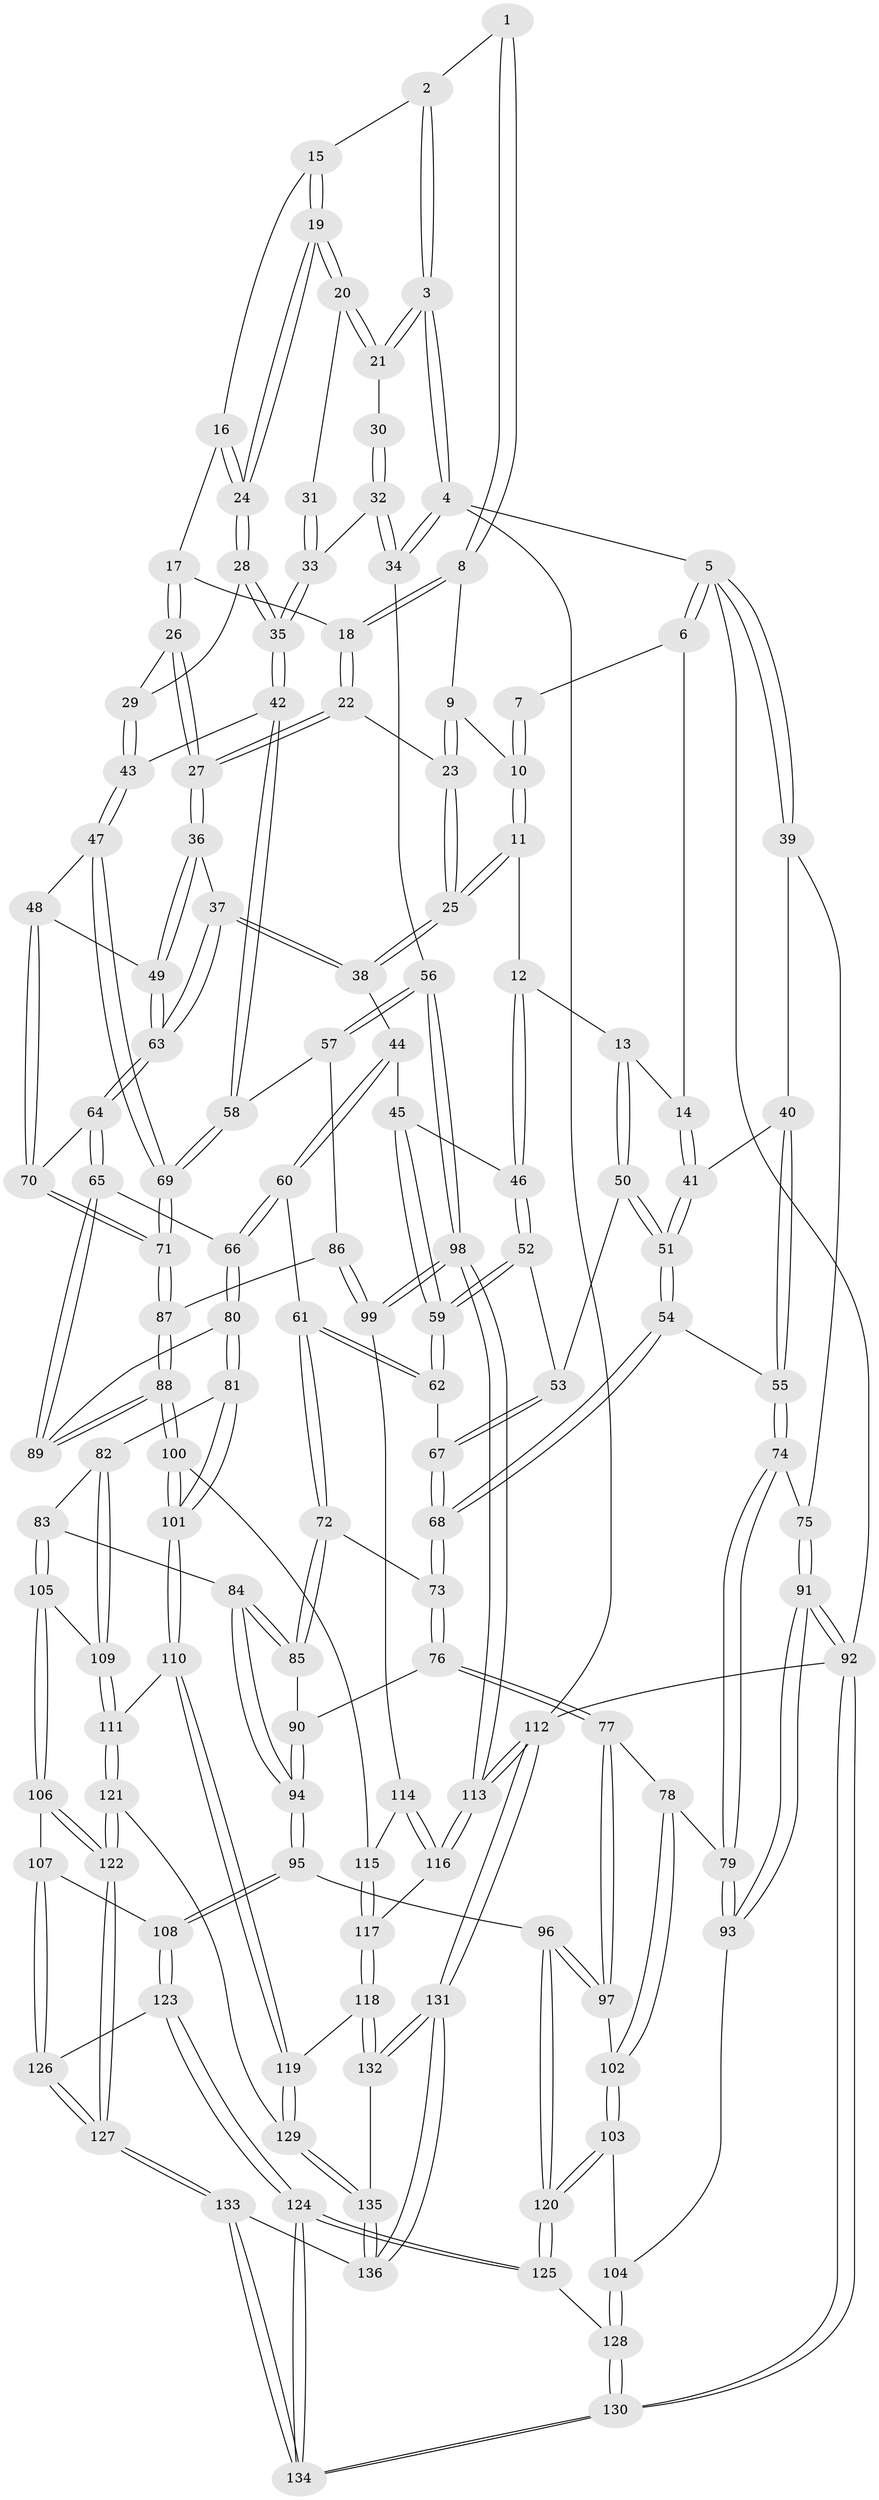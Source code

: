 // Generated by graph-tools (version 1.1) at 2025/17/03/09/25 04:17:18]
// undirected, 136 vertices, 337 edges
graph export_dot {
graph [start="1"]
  node [color=gray90,style=filled];
  1 [pos="+0.6973629102292633+0"];
  2 [pos="+0.7532061995211284+0"];
  3 [pos="+1+0"];
  4 [pos="+1+0"];
  5 [pos="+0+0"];
  6 [pos="+0.233507587876813+0"];
  7 [pos="+0.4505059301121236+0"];
  8 [pos="+0.622119286873714+0.06724838848031234"];
  9 [pos="+0.5535884428759025+0.07623707760829508"];
  10 [pos="+0.4628937194524281+0.05454506362442749"];
  11 [pos="+0.4363128735236113+0.10760357109398705"];
  12 [pos="+0.3628182862961943+0.15173970015660737"];
  13 [pos="+0.3168493706278519+0.15444516822411436"];
  14 [pos="+0.20948677273107233+0.0990240504276753"];
  15 [pos="+0.7607642502115096+0"];
  16 [pos="+0.7094702809388846+0.10140920963866924"];
  17 [pos="+0.6774379130650604+0.11032756575362561"];
  18 [pos="+0.6430196639510994+0.09941276097108166"];
  19 [pos="+0.8323694695197739+0.09561383856030818"];
  20 [pos="+0.8372449171051322+0.09591601732323007"];
  21 [pos="+0.940423502549819+0.06791476412530954"];
  22 [pos="+0.6025097415920657+0.1700897702306248"];
  23 [pos="+0.5749595519989127+0.17905219792166682"];
  24 [pos="+0.8035853996587012+0.13292425974219976"];
  25 [pos="+0.5388974180394386+0.20708152073322875"];
  26 [pos="+0.6931995848247037+0.2128060760375648"];
  27 [pos="+0.6801482269711526+0.22228078906484003"];
  28 [pos="+0.8003560609623765+0.16274350177895908"];
  29 [pos="+0.7175489915125061+0.2100414772391651"];
  30 [pos="+0.9641506050419192+0.13074326631317612"];
  31 [pos="+0.887418995611953+0.1364978697847318"];
  32 [pos="+1+0.1975608249918145"];
  33 [pos="+0.9427045078313689+0.20409222849003975"];
  34 [pos="+1+0.28441586221995463"];
  35 [pos="+0.8515991575639679+0.2513107550884254"];
  36 [pos="+0.678251394643244+0.22700615004360444"];
  37 [pos="+0.5970422427333009+0.28017193877353597"];
  38 [pos="+0.5377889071845804+0.24199978399603247"];
  39 [pos="+0+0.06801462983791454"];
  40 [pos="+0.05566147105041954+0.13341707747051906"];
  41 [pos="+0.15607708642128829+0.13633711681238944"];
  42 [pos="+0.8466744019170613+0.2796349805126007"];
  43 [pos="+0.7862094143154341+0.31003529315204065"];
  44 [pos="+0.5329180310094509+0.24603942277845492"];
  45 [pos="+0.4923539372750869+0.25475835381831474"];
  46 [pos="+0.410790803845535+0.23578914212182606"];
  47 [pos="+0.779901615390348+0.31628855187614563"];
  48 [pos="+0.7498349384976941+0.3292559357904641"];
  49 [pos="+0.7098356116117281+0.3277409286036836"];
  50 [pos="+0.3069430401833656+0.2340842145947694"];
  51 [pos="+0.15229045869113822+0.33188008614694914"];
  52 [pos="+0.40703001032757014+0.27876105776226345"];
  53 [pos="+0.3172558384959043+0.30057761034705816"];
  54 [pos="+0.1480281148586687+0.3548528527334267"];
  55 [pos="+0.04822782574790462+0.36788271119175653"];
  56 [pos="+1+0.39927072254807183"];
  57 [pos="+0.9836531476109059+0.39189274751434255"];
  58 [pos="+0.9444075266280251+0.3857148464014581"];
  59 [pos="+0.42898833337017817+0.3344727687563069"];
  60 [pos="+0.48973792913863795+0.40939868174189104"];
  61 [pos="+0.4897294258010564+0.40939605784092"];
  62 [pos="+0.4292392443326574+0.34686292004172886"];
  63 [pos="+0.6275386645227958+0.3794570460966862"];
  64 [pos="+0.6168510423645511+0.4061843219118581"];
  65 [pos="+0.562558856196946+0.4448442316723699"];
  66 [pos="+0.5469889326370793+0.4520115541899561"];
  67 [pos="+0.30794305045506837+0.357339316843668"];
  68 [pos="+0.23957529252990642+0.4333860458238671"];
  69 [pos="+0.8346958746802804+0.4480600330394684"];
  70 [pos="+0.756357502257608+0.4700041601719696"];
  71 [pos="+0.7882092092039248+0.5009986554059299"];
  72 [pos="+0.32819152984306094+0.4753127599561965"];
  73 [pos="+0.24535729011263693+0.4542992510358149"];
  74 [pos="+0+0.3954412684599738"];
  75 [pos="+0+0.3832474698234495"];
  76 [pos="+0.2199476403522478+0.5196928413782541"];
  77 [pos="+0.20785704288736442+0.5311326722337857"];
  78 [pos="+0.16174629676245822+0.5610088159059188"];
  79 [pos="+0.10362641961928311+0.5717542351299074"];
  80 [pos="+0.530392186625919+0.5401686758320121"];
  81 [pos="+0.520374913816447+0.56944794870266"];
  82 [pos="+0.4984940737621966+0.5810249490471444"];
  83 [pos="+0.4768987398141504+0.5860577973528337"];
  84 [pos="+0.4435535548746207+0.5918611593348371"];
  85 [pos="+0.422877344429046+0.5756557800394483"];
  86 [pos="+0.8719625754062447+0.5703006186305132"];
  87 [pos="+0.7896036218457363+0.5794886242400381"];
  88 [pos="+0.7856327473458002+0.5862632231160071"];
  89 [pos="+0.7216246050625451+0.5590192321754782"];
  90 [pos="+0.28086622432361497+0.5881658716623759"];
  91 [pos="+0+0.7865976618200493"];
  92 [pos="+0+1"];
  93 [pos="+0+0.7397501134070632"];
  94 [pos="+0.34826506092395+0.7049179951192832"];
  95 [pos="+0.33760007619937804+0.7495135552673918"];
  96 [pos="+0.32018987165101415+0.7512074497122846"];
  97 [pos="+0.25348064833029427+0.7331174439378267"];
  98 [pos="+1+0.5574463831040648"];
  99 [pos="+1+0.5872852886707267"];
  100 [pos="+0.778488628200948+0.6137912126887534"];
  101 [pos="+0.6722088794090015+0.7098265395545188"];
  102 [pos="+0.1801941907146859+0.7324758989526491"];
  103 [pos="+0.14537497980507058+0.7511943721935344"];
  104 [pos="+0.03691684331232078+0.7589714240898691"];
  105 [pos="+0.451926752891807+0.7861747159958805"];
  106 [pos="+0.43767212637299285+0.7897537077037354"];
  107 [pos="+0.38866062135399043+0.7807514407381421"];
  108 [pos="+0.33929744923838395+0.7512464903815091"];
  109 [pos="+0.4999734738324588+0.777407220897109"];
  110 [pos="+0.6658440804519867+0.7408984968439009"];
  111 [pos="+0.5779040176427087+0.7901292148246699"];
  112 [pos="+1+1"];
  113 [pos="+1+0.7371385227211489"];
  114 [pos="+0.918608209378421+0.6878477654350177"];
  115 [pos="+0.8122924317916563+0.6460767846207649"];
  116 [pos="+0.9412590153955154+0.7982120908897813"];
  117 [pos="+0.8857603473236788+0.8368522001921204"];
  118 [pos="+0.8709628850091161+0.8581794775812087"];
  119 [pos="+0.7352592700854746+0.8339921755381797"];
  120 [pos="+0.20461219315593937+0.8866800408139329"];
  121 [pos="+0.5657303310888119+0.8910979945742651"];
  122 [pos="+0.48548012335979546+0.9659811876580621"];
  123 [pos="+0.30369739852291244+0.9072201969024924"];
  124 [pos="+0.2554972134405739+0.9549630436484666"];
  125 [pos="+0.20352479154569655+0.8918980209307718"];
  126 [pos="+0.3812426738198997+0.9088553203299057"];
  127 [pos="+0.4551798947156028+1"];
  128 [pos="+0.14031790655350518+0.9031243421700448"];
  129 [pos="+0.6836202891632158+0.9667958200000794"];
  130 [pos="+0+1"];
  131 [pos="+1+1"];
  132 [pos="+0.878829706515132+0.8865356563496246"];
  133 [pos="+0.4415173417307409+1"];
  134 [pos="+0.29888603989203455+1"];
  135 [pos="+0.6882626534970523+1"];
  136 [pos="+0.6864201705656279+1"];
  1 -- 2;
  1 -- 8;
  1 -- 8;
  2 -- 3;
  2 -- 3;
  2 -- 15;
  3 -- 4;
  3 -- 4;
  3 -- 21;
  3 -- 21;
  4 -- 5;
  4 -- 34;
  4 -- 34;
  4 -- 112;
  5 -- 6;
  5 -- 6;
  5 -- 39;
  5 -- 39;
  5 -- 92;
  6 -- 7;
  6 -- 14;
  7 -- 10;
  7 -- 10;
  8 -- 9;
  8 -- 18;
  8 -- 18;
  9 -- 10;
  9 -- 23;
  9 -- 23;
  10 -- 11;
  10 -- 11;
  11 -- 12;
  11 -- 25;
  11 -- 25;
  12 -- 13;
  12 -- 46;
  12 -- 46;
  13 -- 14;
  13 -- 50;
  13 -- 50;
  14 -- 41;
  14 -- 41;
  15 -- 16;
  15 -- 19;
  15 -- 19;
  16 -- 17;
  16 -- 24;
  16 -- 24;
  17 -- 18;
  17 -- 26;
  17 -- 26;
  18 -- 22;
  18 -- 22;
  19 -- 20;
  19 -- 20;
  19 -- 24;
  19 -- 24;
  20 -- 21;
  20 -- 21;
  20 -- 31;
  21 -- 30;
  22 -- 23;
  22 -- 27;
  22 -- 27;
  23 -- 25;
  23 -- 25;
  24 -- 28;
  24 -- 28;
  25 -- 38;
  25 -- 38;
  26 -- 27;
  26 -- 27;
  26 -- 29;
  27 -- 36;
  27 -- 36;
  28 -- 29;
  28 -- 35;
  28 -- 35;
  29 -- 43;
  29 -- 43;
  30 -- 32;
  30 -- 32;
  31 -- 33;
  31 -- 33;
  32 -- 33;
  32 -- 34;
  32 -- 34;
  33 -- 35;
  33 -- 35;
  34 -- 56;
  35 -- 42;
  35 -- 42;
  36 -- 37;
  36 -- 49;
  36 -- 49;
  37 -- 38;
  37 -- 38;
  37 -- 63;
  37 -- 63;
  38 -- 44;
  39 -- 40;
  39 -- 75;
  40 -- 41;
  40 -- 55;
  40 -- 55;
  41 -- 51;
  41 -- 51;
  42 -- 43;
  42 -- 58;
  42 -- 58;
  43 -- 47;
  43 -- 47;
  44 -- 45;
  44 -- 60;
  44 -- 60;
  45 -- 46;
  45 -- 59;
  45 -- 59;
  46 -- 52;
  46 -- 52;
  47 -- 48;
  47 -- 69;
  47 -- 69;
  48 -- 49;
  48 -- 70;
  48 -- 70;
  49 -- 63;
  49 -- 63;
  50 -- 51;
  50 -- 51;
  50 -- 53;
  51 -- 54;
  51 -- 54;
  52 -- 53;
  52 -- 59;
  52 -- 59;
  53 -- 67;
  53 -- 67;
  54 -- 55;
  54 -- 68;
  54 -- 68;
  55 -- 74;
  55 -- 74;
  56 -- 57;
  56 -- 57;
  56 -- 98;
  56 -- 98;
  57 -- 58;
  57 -- 86;
  58 -- 69;
  58 -- 69;
  59 -- 62;
  59 -- 62;
  60 -- 61;
  60 -- 66;
  60 -- 66;
  61 -- 62;
  61 -- 62;
  61 -- 72;
  61 -- 72;
  62 -- 67;
  63 -- 64;
  63 -- 64;
  64 -- 65;
  64 -- 65;
  64 -- 70;
  65 -- 66;
  65 -- 89;
  65 -- 89;
  66 -- 80;
  66 -- 80;
  67 -- 68;
  67 -- 68;
  68 -- 73;
  68 -- 73;
  69 -- 71;
  69 -- 71;
  70 -- 71;
  70 -- 71;
  71 -- 87;
  71 -- 87;
  72 -- 73;
  72 -- 85;
  72 -- 85;
  73 -- 76;
  73 -- 76;
  74 -- 75;
  74 -- 79;
  74 -- 79;
  75 -- 91;
  75 -- 91;
  76 -- 77;
  76 -- 77;
  76 -- 90;
  77 -- 78;
  77 -- 97;
  77 -- 97;
  78 -- 79;
  78 -- 102;
  78 -- 102;
  79 -- 93;
  79 -- 93;
  80 -- 81;
  80 -- 81;
  80 -- 89;
  81 -- 82;
  81 -- 101;
  81 -- 101;
  82 -- 83;
  82 -- 109;
  82 -- 109;
  83 -- 84;
  83 -- 105;
  83 -- 105;
  84 -- 85;
  84 -- 85;
  84 -- 94;
  84 -- 94;
  85 -- 90;
  86 -- 87;
  86 -- 99;
  86 -- 99;
  87 -- 88;
  87 -- 88;
  88 -- 89;
  88 -- 89;
  88 -- 100;
  88 -- 100;
  90 -- 94;
  90 -- 94;
  91 -- 92;
  91 -- 92;
  91 -- 93;
  91 -- 93;
  92 -- 130;
  92 -- 130;
  92 -- 112;
  93 -- 104;
  94 -- 95;
  94 -- 95;
  95 -- 96;
  95 -- 108;
  95 -- 108;
  96 -- 97;
  96 -- 97;
  96 -- 120;
  96 -- 120;
  97 -- 102;
  98 -- 99;
  98 -- 99;
  98 -- 113;
  98 -- 113;
  99 -- 114;
  100 -- 101;
  100 -- 101;
  100 -- 115;
  101 -- 110;
  101 -- 110;
  102 -- 103;
  102 -- 103;
  103 -- 104;
  103 -- 120;
  103 -- 120;
  104 -- 128;
  104 -- 128;
  105 -- 106;
  105 -- 106;
  105 -- 109;
  106 -- 107;
  106 -- 122;
  106 -- 122;
  107 -- 108;
  107 -- 126;
  107 -- 126;
  108 -- 123;
  108 -- 123;
  109 -- 111;
  109 -- 111;
  110 -- 111;
  110 -- 119;
  110 -- 119;
  111 -- 121;
  111 -- 121;
  112 -- 113;
  112 -- 113;
  112 -- 131;
  112 -- 131;
  113 -- 116;
  113 -- 116;
  114 -- 115;
  114 -- 116;
  114 -- 116;
  115 -- 117;
  115 -- 117;
  116 -- 117;
  117 -- 118;
  117 -- 118;
  118 -- 119;
  118 -- 132;
  118 -- 132;
  119 -- 129;
  119 -- 129;
  120 -- 125;
  120 -- 125;
  121 -- 122;
  121 -- 122;
  121 -- 129;
  122 -- 127;
  122 -- 127;
  123 -- 124;
  123 -- 124;
  123 -- 126;
  124 -- 125;
  124 -- 125;
  124 -- 134;
  124 -- 134;
  125 -- 128;
  126 -- 127;
  126 -- 127;
  127 -- 133;
  127 -- 133;
  128 -- 130;
  128 -- 130;
  129 -- 135;
  129 -- 135;
  130 -- 134;
  130 -- 134;
  131 -- 132;
  131 -- 132;
  131 -- 136;
  131 -- 136;
  132 -- 135;
  133 -- 134;
  133 -- 134;
  133 -- 136;
  135 -- 136;
  135 -- 136;
}
